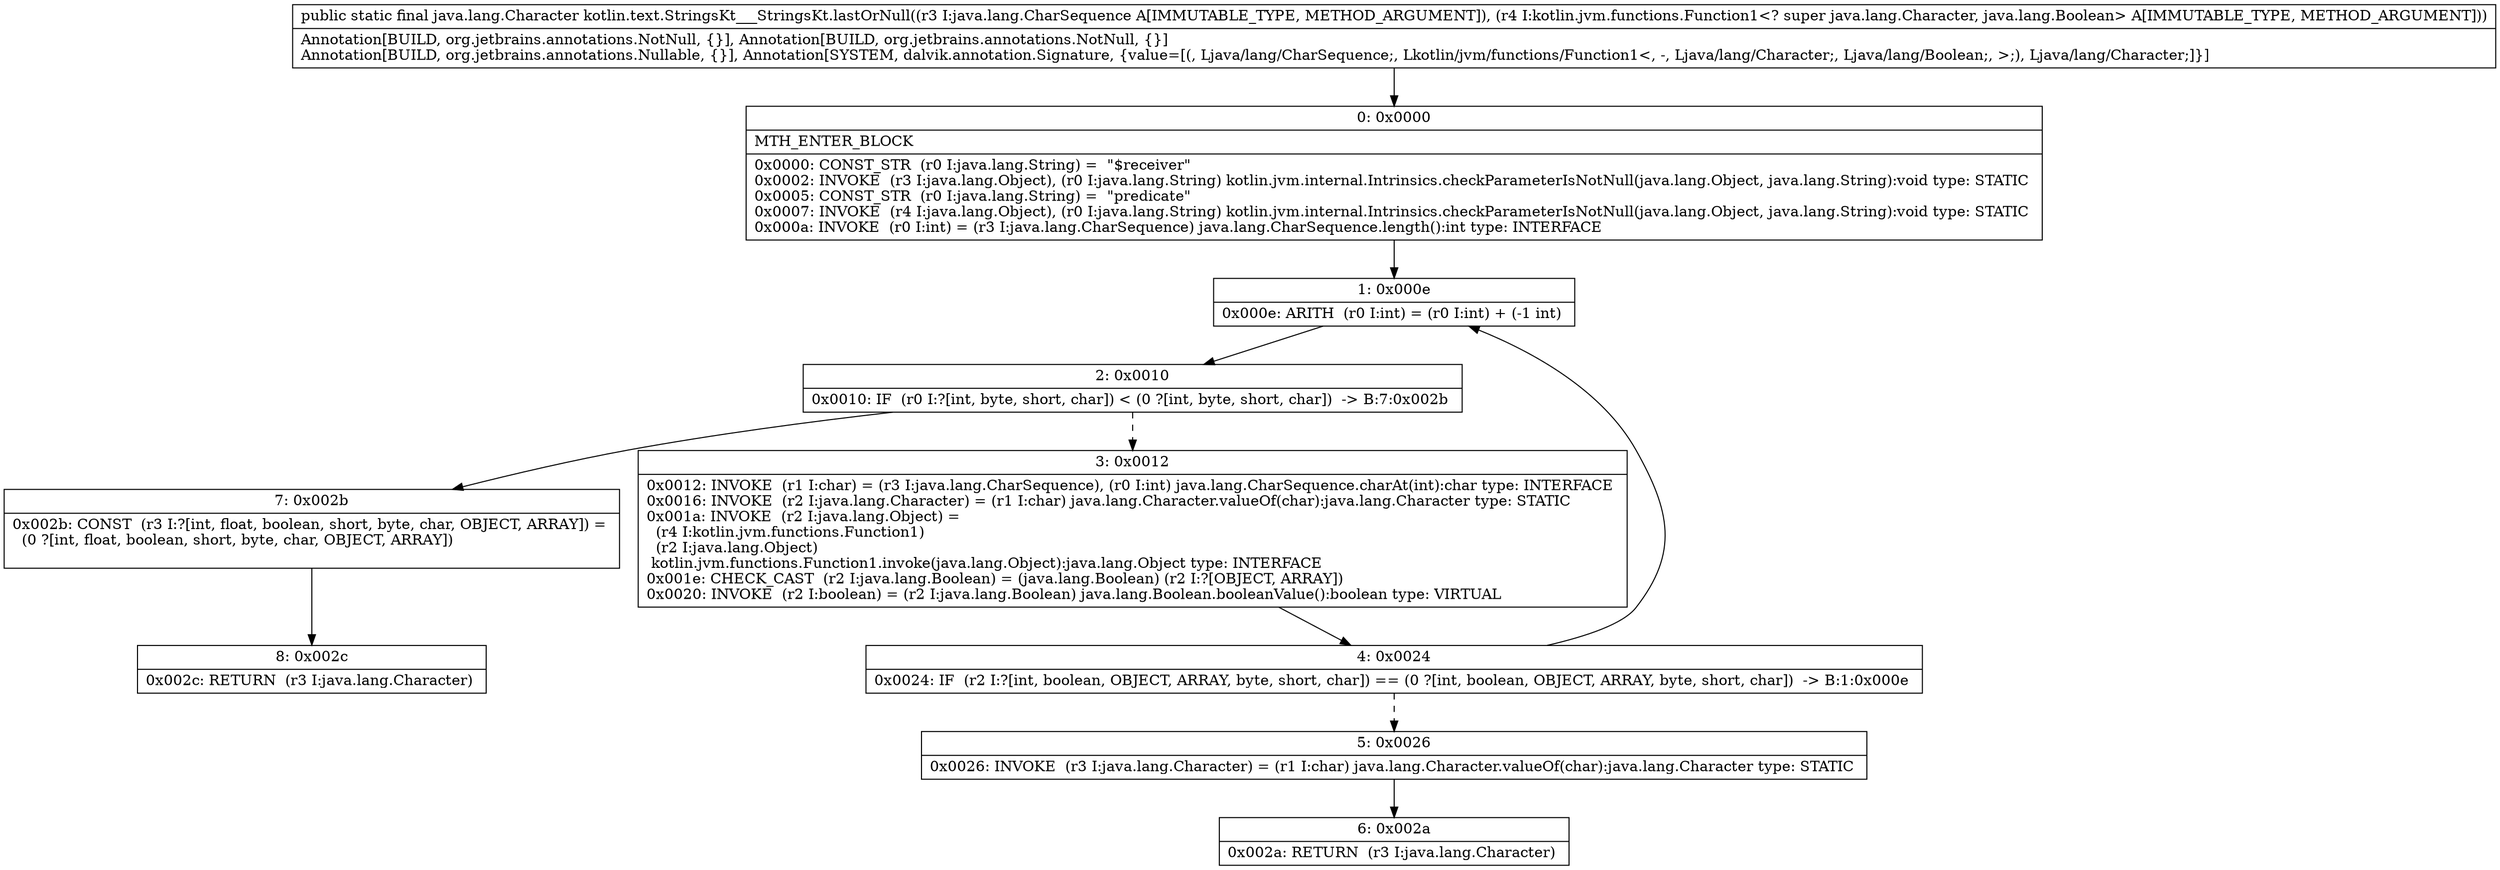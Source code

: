 digraph "CFG forkotlin.text.StringsKt___StringsKt.lastOrNull(Ljava\/lang\/CharSequence;Lkotlin\/jvm\/functions\/Function1;)Ljava\/lang\/Character;" {
Node_0 [shape=record,label="{0\:\ 0x0000|MTH_ENTER_BLOCK\l|0x0000: CONST_STR  (r0 I:java.lang.String) =  \"$receiver\" \l0x0002: INVOKE  (r3 I:java.lang.Object), (r0 I:java.lang.String) kotlin.jvm.internal.Intrinsics.checkParameterIsNotNull(java.lang.Object, java.lang.String):void type: STATIC \l0x0005: CONST_STR  (r0 I:java.lang.String) =  \"predicate\" \l0x0007: INVOKE  (r4 I:java.lang.Object), (r0 I:java.lang.String) kotlin.jvm.internal.Intrinsics.checkParameterIsNotNull(java.lang.Object, java.lang.String):void type: STATIC \l0x000a: INVOKE  (r0 I:int) = (r3 I:java.lang.CharSequence) java.lang.CharSequence.length():int type: INTERFACE \l}"];
Node_1 [shape=record,label="{1\:\ 0x000e|0x000e: ARITH  (r0 I:int) = (r0 I:int) + (\-1 int) \l}"];
Node_2 [shape=record,label="{2\:\ 0x0010|0x0010: IF  (r0 I:?[int, byte, short, char]) \< (0 ?[int, byte, short, char])  \-\> B:7:0x002b \l}"];
Node_3 [shape=record,label="{3\:\ 0x0012|0x0012: INVOKE  (r1 I:char) = (r3 I:java.lang.CharSequence), (r0 I:int) java.lang.CharSequence.charAt(int):char type: INTERFACE \l0x0016: INVOKE  (r2 I:java.lang.Character) = (r1 I:char) java.lang.Character.valueOf(char):java.lang.Character type: STATIC \l0x001a: INVOKE  (r2 I:java.lang.Object) = \l  (r4 I:kotlin.jvm.functions.Function1)\l  (r2 I:java.lang.Object)\l kotlin.jvm.functions.Function1.invoke(java.lang.Object):java.lang.Object type: INTERFACE \l0x001e: CHECK_CAST  (r2 I:java.lang.Boolean) = (java.lang.Boolean) (r2 I:?[OBJECT, ARRAY]) \l0x0020: INVOKE  (r2 I:boolean) = (r2 I:java.lang.Boolean) java.lang.Boolean.booleanValue():boolean type: VIRTUAL \l}"];
Node_4 [shape=record,label="{4\:\ 0x0024|0x0024: IF  (r2 I:?[int, boolean, OBJECT, ARRAY, byte, short, char]) == (0 ?[int, boolean, OBJECT, ARRAY, byte, short, char])  \-\> B:1:0x000e \l}"];
Node_5 [shape=record,label="{5\:\ 0x0026|0x0026: INVOKE  (r3 I:java.lang.Character) = (r1 I:char) java.lang.Character.valueOf(char):java.lang.Character type: STATIC \l}"];
Node_6 [shape=record,label="{6\:\ 0x002a|0x002a: RETURN  (r3 I:java.lang.Character) \l}"];
Node_7 [shape=record,label="{7\:\ 0x002b|0x002b: CONST  (r3 I:?[int, float, boolean, short, byte, char, OBJECT, ARRAY]) = \l  (0 ?[int, float, boolean, short, byte, char, OBJECT, ARRAY])\l \l}"];
Node_8 [shape=record,label="{8\:\ 0x002c|0x002c: RETURN  (r3 I:java.lang.Character) \l}"];
MethodNode[shape=record,label="{public static final java.lang.Character kotlin.text.StringsKt___StringsKt.lastOrNull((r3 I:java.lang.CharSequence A[IMMUTABLE_TYPE, METHOD_ARGUMENT]), (r4 I:kotlin.jvm.functions.Function1\<? super java.lang.Character, java.lang.Boolean\> A[IMMUTABLE_TYPE, METHOD_ARGUMENT]))  | Annotation[BUILD, org.jetbrains.annotations.NotNull, \{\}], Annotation[BUILD, org.jetbrains.annotations.NotNull, \{\}]\lAnnotation[BUILD, org.jetbrains.annotations.Nullable, \{\}], Annotation[SYSTEM, dalvik.annotation.Signature, \{value=[(, Ljava\/lang\/CharSequence;, Lkotlin\/jvm\/functions\/Function1\<, \-, Ljava\/lang\/Character;, Ljava\/lang\/Boolean;, \>;), Ljava\/lang\/Character;]\}]\l}"];
MethodNode -> Node_0;
Node_0 -> Node_1;
Node_1 -> Node_2;
Node_2 -> Node_3[style=dashed];
Node_2 -> Node_7;
Node_3 -> Node_4;
Node_4 -> Node_1;
Node_4 -> Node_5[style=dashed];
Node_5 -> Node_6;
Node_7 -> Node_8;
}

